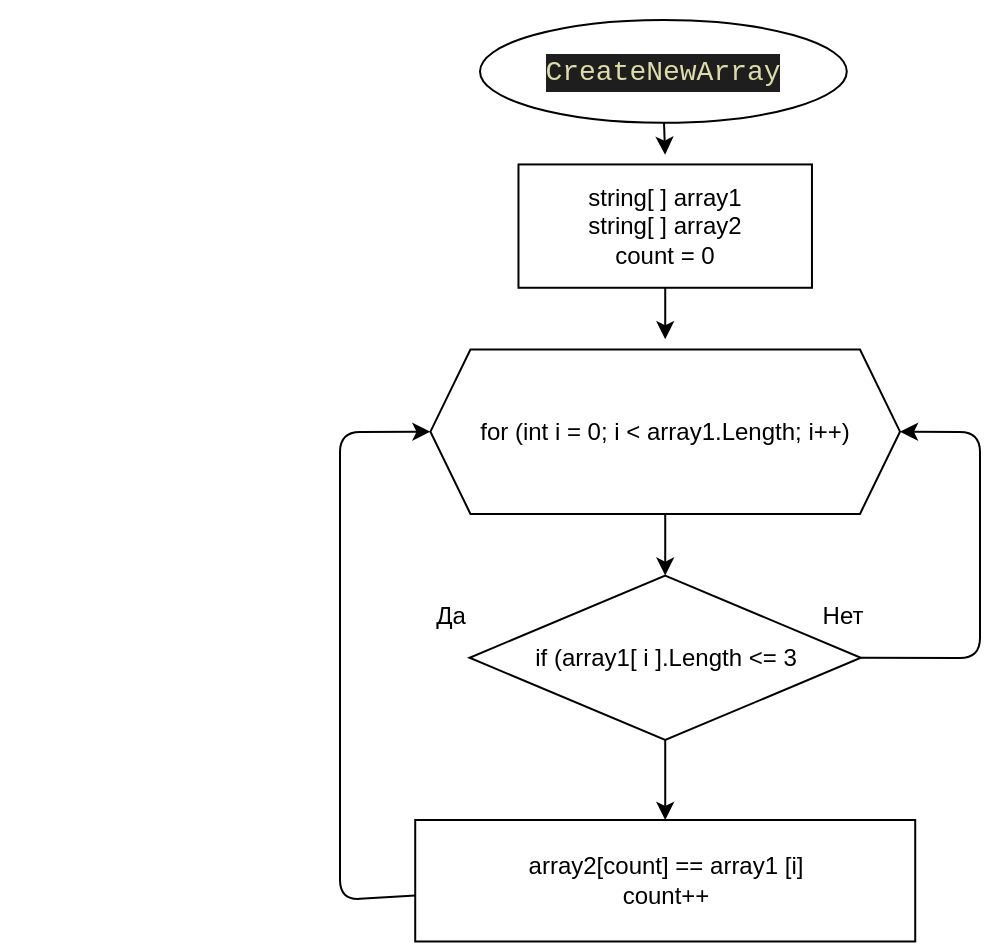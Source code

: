 <mxfile>
    <diagram id="i4nOi7zlo9NLRjpyxxta" name="Page-1">
        <mxGraphModel dx="1420" dy="478" grid="1" gridSize="10" guides="1" tooltips="1" connect="1" arrows="1" fold="1" page="1" pageScale="1" pageWidth="827" pageHeight="1169" math="0" shadow="0">
            <root>
                <mxCell id="0"/>
                <mxCell id="1" parent="0"/>
                <mxCell id="50" value="" style="group" parent="1" vertex="1" connectable="0">
                    <mxGeometry x="-10" width="450" height="370" as="geometry"/>
                </mxCell>
                <mxCell id="37" value="" style="group" parent="50" vertex="1" connectable="0">
                    <mxGeometry x="264.13" width="146.739" height="169.583" as="geometry"/>
                </mxCell>
                <mxCell id="6" value="" style="edgeStyle=none;html=1;" parent="37" edge="1">
                    <mxGeometry relative="1" as="geometry">
                        <mxPoint x="68.478" y="138.75" as="sourcePoint"/>
                        <mxPoint x="68.478" y="169.583" as="targetPoint"/>
                    </mxGeometry>
                </mxCell>
                <mxCell id="4" value="" style="edgeStyle=none;html=1;" parent="37" source="2" edge="1">
                    <mxGeometry relative="1" as="geometry">
                        <mxPoint x="68.431" y="77.364" as="targetPoint"/>
                    </mxGeometry>
                </mxCell>
                <mxCell id="49" value="&lt;span&gt;string[ ] array1&lt;/span&gt;&lt;br&gt;&lt;span&gt;string[ ] array2&lt;br&gt;count = 0&lt;br&gt;&lt;/span&gt;" style="rounded=0;whiteSpace=wrap;html=1;" parent="37" vertex="1">
                    <mxGeometry x="-4.891" y="82.222" width="146.739" height="61.667" as="geometry"/>
                </mxCell>
                <mxCell id="40" value="for (int i = 0; i &amp;lt; array1.Length; i++)" style="shape=hexagon;perimeter=hexagonPerimeter2;whiteSpace=wrap;html=1;fixedSize=1;" parent="50" vertex="1">
                    <mxGeometry x="215.217" y="174.722" width="234.783" height="82.222" as="geometry"/>
                </mxCell>
                <mxCell id="45" style="edgeStyle=none;html=1;exitX=1;exitY=0.5;exitDx=0;exitDy=0;entryX=1;entryY=0.5;entryDx=0;entryDy=0;" parent="50" source="41" target="40" edge="1">
                    <mxGeometry relative="1" as="geometry">
                        <Array as="points">
                            <mxPoint x="490" y="329"/>
                            <mxPoint x="490" y="216"/>
                        </Array>
                    </mxGeometry>
                </mxCell>
                <mxCell id="41" value="if (array1[ i ].Length &amp;lt;= 3" style="rhombus;whiteSpace=wrap;html=1;" parent="50" vertex="1">
                    <mxGeometry x="234.783" y="287.778" width="195.652" height="82.222" as="geometry"/>
                </mxCell>
                <mxCell id="42" value="" style="edgeStyle=none;html=1;" parent="50" source="40" target="41" edge="1">
                    <mxGeometry relative="1" as="geometry"/>
                </mxCell>
                <mxCell id="43" value="Да" style="text;html=1;align=center;verticalAlign=middle;resizable=0;points=[];autosize=1;strokeColor=none;fillColor=none;" parent="50" vertex="1">
                    <mxGeometry x="210.326" y="298.056" width="30" height="20" as="geometry"/>
                </mxCell>
                <mxCell id="44" value="Нет" style="text;html=1;align=center;verticalAlign=middle;resizable=0;points=[];autosize=1;strokeColor=none;fillColor=none;" parent="50" vertex="1">
                    <mxGeometry x="401.087" y="298.056" width="40" height="20" as="geometry"/>
                </mxCell>
                <mxCell id="2" value="&lt;div style=&quot;background-color: rgb(30 , 30 , 30) ; font-family: &amp;#34;consolas&amp;#34; , &amp;#34;courier new&amp;#34; , monospace ; font-size: 14px ; line-height: 19px&quot;&gt;&lt;div style=&quot;font-family: &amp;#34;consolas&amp;#34; , &amp;#34;courier new&amp;#34; , monospace ; line-height: 19px&quot;&gt;&lt;font color=&quot;#dcdcaa&quot;&gt;CreateNewArray&lt;/font&gt;&lt;/div&gt;&lt;/div&gt;" style="ellipse;whiteSpace=wrap;html=1;" parent="50" vertex="1">
                    <mxGeometry x="240" y="10" width="183.39" height="51.39" as="geometry"/>
                </mxCell>
                <mxCell id="46" value="array2[count] == array1 [i]&lt;br&gt;count++" style="whiteSpace=wrap;html=1;" parent="1" vertex="1">
                    <mxGeometry x="197.61" y="410" width="250" height="60.74" as="geometry"/>
                </mxCell>
                <mxCell id="48" style="edgeStyle=none;html=1;entryX=0;entryY=0.5;entryDx=0;entryDy=0;" parent="1" source="46" target="40" edge="1">
                    <mxGeometry relative="1" as="geometry">
                        <Array as="points">
                            <mxPoint x="160" y="450"/>
                            <mxPoint x="160" y="216"/>
                        </Array>
                    </mxGeometry>
                </mxCell>
                <mxCell id="47" value="" style="edgeStyle=none;html=1;" parent="1" source="41" target="46" edge="1">
                    <mxGeometry relative="1" as="geometry"/>
                </mxCell>
            </root>
        </mxGraphModel>
    </diagram>
</mxfile>